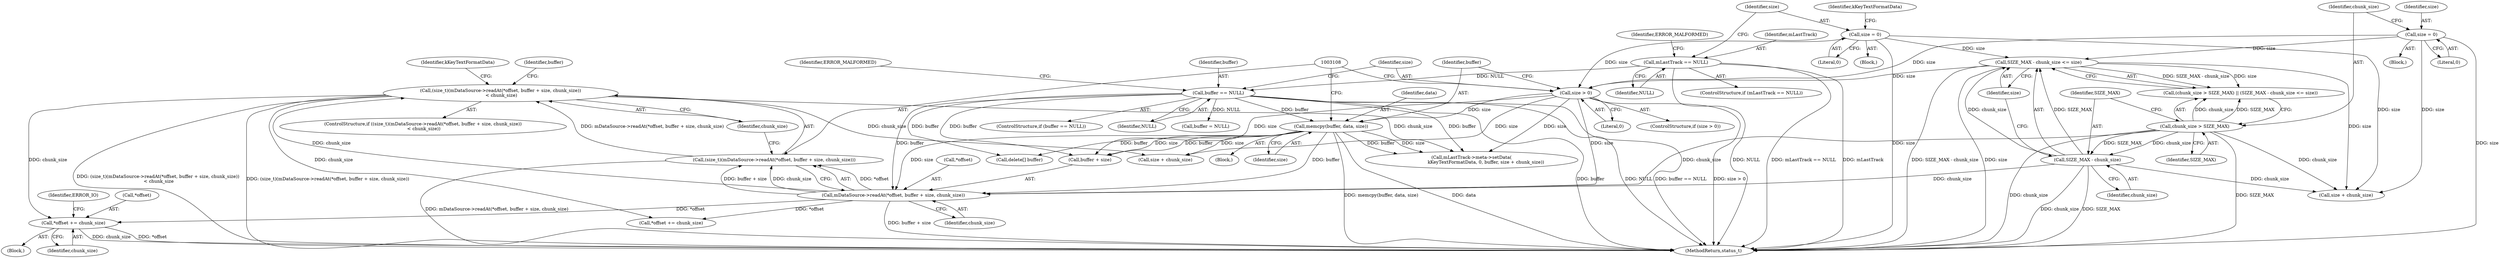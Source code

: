 digraph "0_Android_f81038006b4c59a5a148dcad887371206033c28f_2@pointer" {
"1003123" [label="(Call,*offset += chunk_size)"];
"1003106" [label="(Call,(size_t)(mDataSource->readAt(*offset, buffer + size, chunk_size))\n < chunk_size)"];
"1003107" [label="(Call,(size_t)(mDataSource->readAt(*offset, buffer + size, chunk_size)))"];
"1003109" [label="(Call,mDataSource->readAt(*offset, buffer + size, chunk_size))"];
"1003090" [label="(Call,buffer == NULL)"];
"1003044" [label="(Call,mLastTrack == NULL)"];
"1003101" [label="(Call,memcpy(buffer, data, size))"];
"1003097" [label="(Call,size > 0)"];
"1003052" [label="(Call,size = 0)"];
"1003066" [label="(Call,size = 0)"];
"1003074" [label="(Call,SIZE_MAX - chunk_size <= size)"];
"1003075" [label="(Call,SIZE_MAX - chunk_size)"];
"1003071" [label="(Call,chunk_size > SIZE_MAX)"];
"1003073" [label="(Identifier,SIZE_MAX)"];
"1003065" [label="(Block,)"];
"1003130" [label="(Identifier,kKeyTextFormatData)"];
"1003097" [label="(Call,size > 0)"];
"1003133" [label="(Call,size + chunk_size)"];
"1003098" [label="(Identifier,size)"];
"1003043" [label="(ControlStructure,if (mLastTrack == NULL))"];
"1003052" [label="(Call,size = 0)"];
"1003117" [label="(Block,)"];
"1003289" [label="(MethodReturn,status_t)"];
"1003054" [label="(Literal,0)"];
"1003042" [label="(Block,)"];
"1003129" [label="(Call,mLastTrack->meta->setData(\n                    kKeyTextFormatData, 0, buffer, size + chunk_size))"];
"1003048" [label="(Identifier,ERROR_MALFORMED)"];
"1003070" [label="(Call,(chunk_size > SIZE_MAX) || (SIZE_MAX - chunk_size <= size))"];
"1003119" [label="(Identifier,buffer)"];
"1003071" [label="(Call,chunk_size > SIZE_MAX)"];
"1003124" [label="(Call,*offset)"];
"1003067" [label="(Identifier,size)"];
"1003066" [label="(Call,size = 0)"];
"1003053" [label="(Identifier,size)"];
"1003089" [label="(ControlStructure,if (buffer == NULL))"];
"1003101" [label="(Call,memcpy(buffer, data, size))"];
"1003046" [label="(Identifier,NULL)"];
"1003095" [label="(Identifier,ERROR_MALFORMED)"];
"1003096" [label="(ControlStructure,if (size > 0))"];
"1003110" [label="(Call,*offset)"];
"1003086" [label="(Call,size + chunk_size)"];
"1003109" [label="(Call,mDataSource->readAt(*offset, buffer + size, chunk_size))"];
"1003116" [label="(Identifier,chunk_size)"];
"1003100" [label="(Block,)"];
"1003091" [label="(Identifier,buffer)"];
"1003128" [label="(Identifier,ERROR_IO)"];
"1003138" [label="(Call,*offset += chunk_size)"];
"1003118" [label="(Call,delete[] buffer)"];
"1003076" [label="(Identifier,SIZE_MAX)"];
"1003044" [label="(Call,mLastTrack == NULL)"];
"1003090" [label="(Call,buffer == NULL)"];
"1003074" [label="(Call,SIZE_MAX - chunk_size <= size)"];
"1003126" [label="(Identifier,chunk_size)"];
"1003106" [label="(Call,(size_t)(mDataSource->readAt(*offset, buffer + size, chunk_size))\n < chunk_size)"];
"1003107" [label="(Call,(size_t)(mDataSource->readAt(*offset, buffer + size, chunk_size)))"];
"1003112" [label="(Call,buffer + size)"];
"1003092" [label="(Identifier,NULL)"];
"1003099" [label="(Literal,0)"];
"1003103" [label="(Identifier,data)"];
"1003045" [label="(Identifier,mLastTrack)"];
"1003102" [label="(Identifier,buffer)"];
"1003105" [label="(ControlStructure,if ((size_t)(mDataSource->readAt(*offset, buffer + size, chunk_size))\n < chunk_size))"];
"1003075" [label="(Call,SIZE_MAX - chunk_size)"];
"1003104" [label="(Identifier,size)"];
"1003120" [label="(Call,buffer = NULL)"];
"1003078" [label="(Identifier,size)"];
"1003068" [label="(Literal,0)"];
"1003072" [label="(Identifier,chunk_size)"];
"1003077" [label="(Identifier,chunk_size)"];
"1003123" [label="(Call,*offset += chunk_size)"];
"1003058" [label="(Identifier,kKeyTextFormatData)"];
"1003115" [label="(Identifier,chunk_size)"];
"1003123" -> "1003117"  [label="AST: "];
"1003123" -> "1003126"  [label="CFG: "];
"1003124" -> "1003123"  [label="AST: "];
"1003126" -> "1003123"  [label="AST: "];
"1003128" -> "1003123"  [label="CFG: "];
"1003123" -> "1003289"  [label="DDG: chunk_size"];
"1003123" -> "1003289"  [label="DDG: *offset"];
"1003106" -> "1003123"  [label="DDG: chunk_size"];
"1003109" -> "1003123"  [label="DDG: *offset"];
"1003106" -> "1003105"  [label="AST: "];
"1003106" -> "1003116"  [label="CFG: "];
"1003107" -> "1003106"  [label="AST: "];
"1003116" -> "1003106"  [label="AST: "];
"1003119" -> "1003106"  [label="CFG: "];
"1003130" -> "1003106"  [label="CFG: "];
"1003106" -> "1003289"  [label="DDG: (size_t)(mDataSource->readAt(*offset, buffer + size, chunk_size))"];
"1003106" -> "1003289"  [label="DDG: (size_t)(mDataSource->readAt(*offset, buffer + size, chunk_size))\n < chunk_size"];
"1003107" -> "1003106"  [label="DDG: mDataSource->readAt(*offset, buffer + size, chunk_size)"];
"1003109" -> "1003106"  [label="DDG: chunk_size"];
"1003106" -> "1003129"  [label="DDG: chunk_size"];
"1003106" -> "1003133"  [label="DDG: chunk_size"];
"1003106" -> "1003138"  [label="DDG: chunk_size"];
"1003107" -> "1003109"  [label="CFG: "];
"1003108" -> "1003107"  [label="AST: "];
"1003109" -> "1003107"  [label="AST: "];
"1003116" -> "1003107"  [label="CFG: "];
"1003107" -> "1003289"  [label="DDG: mDataSource->readAt(*offset, buffer + size, chunk_size)"];
"1003109" -> "1003107"  [label="DDG: *offset"];
"1003109" -> "1003107"  [label="DDG: buffer + size"];
"1003109" -> "1003107"  [label="DDG: chunk_size"];
"1003109" -> "1003115"  [label="CFG: "];
"1003110" -> "1003109"  [label="AST: "];
"1003112" -> "1003109"  [label="AST: "];
"1003115" -> "1003109"  [label="AST: "];
"1003109" -> "1003289"  [label="DDG: buffer + size"];
"1003090" -> "1003109"  [label="DDG: buffer"];
"1003101" -> "1003109"  [label="DDG: buffer"];
"1003101" -> "1003109"  [label="DDG: size"];
"1003097" -> "1003109"  [label="DDG: size"];
"1003071" -> "1003109"  [label="DDG: chunk_size"];
"1003075" -> "1003109"  [label="DDG: chunk_size"];
"1003109" -> "1003138"  [label="DDG: *offset"];
"1003090" -> "1003089"  [label="AST: "];
"1003090" -> "1003092"  [label="CFG: "];
"1003091" -> "1003090"  [label="AST: "];
"1003092" -> "1003090"  [label="AST: "];
"1003095" -> "1003090"  [label="CFG: "];
"1003098" -> "1003090"  [label="CFG: "];
"1003090" -> "1003289"  [label="DDG: buffer"];
"1003090" -> "1003289"  [label="DDG: buffer == NULL"];
"1003090" -> "1003289"  [label="DDG: NULL"];
"1003044" -> "1003090"  [label="DDG: NULL"];
"1003090" -> "1003101"  [label="DDG: buffer"];
"1003090" -> "1003112"  [label="DDG: buffer"];
"1003090" -> "1003118"  [label="DDG: buffer"];
"1003090" -> "1003120"  [label="DDG: NULL"];
"1003090" -> "1003129"  [label="DDG: buffer"];
"1003044" -> "1003043"  [label="AST: "];
"1003044" -> "1003046"  [label="CFG: "];
"1003045" -> "1003044"  [label="AST: "];
"1003046" -> "1003044"  [label="AST: "];
"1003048" -> "1003044"  [label="CFG: "];
"1003053" -> "1003044"  [label="CFG: "];
"1003044" -> "1003289"  [label="DDG: NULL"];
"1003044" -> "1003289"  [label="DDG: mLastTrack == NULL"];
"1003044" -> "1003289"  [label="DDG: mLastTrack"];
"1003101" -> "1003100"  [label="AST: "];
"1003101" -> "1003104"  [label="CFG: "];
"1003102" -> "1003101"  [label="AST: "];
"1003103" -> "1003101"  [label="AST: "];
"1003104" -> "1003101"  [label="AST: "];
"1003108" -> "1003101"  [label="CFG: "];
"1003101" -> "1003289"  [label="DDG: memcpy(buffer, data, size)"];
"1003101" -> "1003289"  [label="DDG: data"];
"1003097" -> "1003101"  [label="DDG: size"];
"1003101" -> "1003112"  [label="DDG: buffer"];
"1003101" -> "1003112"  [label="DDG: size"];
"1003101" -> "1003118"  [label="DDG: buffer"];
"1003101" -> "1003129"  [label="DDG: buffer"];
"1003101" -> "1003129"  [label="DDG: size"];
"1003101" -> "1003133"  [label="DDG: size"];
"1003097" -> "1003096"  [label="AST: "];
"1003097" -> "1003099"  [label="CFG: "];
"1003098" -> "1003097"  [label="AST: "];
"1003099" -> "1003097"  [label="AST: "];
"1003102" -> "1003097"  [label="CFG: "];
"1003108" -> "1003097"  [label="CFG: "];
"1003097" -> "1003289"  [label="DDG: size > 0"];
"1003052" -> "1003097"  [label="DDG: size"];
"1003066" -> "1003097"  [label="DDG: size"];
"1003074" -> "1003097"  [label="DDG: size"];
"1003097" -> "1003112"  [label="DDG: size"];
"1003097" -> "1003129"  [label="DDG: size"];
"1003097" -> "1003133"  [label="DDG: size"];
"1003052" -> "1003042"  [label="AST: "];
"1003052" -> "1003054"  [label="CFG: "];
"1003053" -> "1003052"  [label="AST: "];
"1003054" -> "1003052"  [label="AST: "];
"1003058" -> "1003052"  [label="CFG: "];
"1003052" -> "1003289"  [label="DDG: size"];
"1003052" -> "1003074"  [label="DDG: size"];
"1003052" -> "1003086"  [label="DDG: size"];
"1003066" -> "1003065"  [label="AST: "];
"1003066" -> "1003068"  [label="CFG: "];
"1003067" -> "1003066"  [label="AST: "];
"1003068" -> "1003066"  [label="AST: "];
"1003072" -> "1003066"  [label="CFG: "];
"1003066" -> "1003289"  [label="DDG: size"];
"1003066" -> "1003074"  [label="DDG: size"];
"1003066" -> "1003086"  [label="DDG: size"];
"1003074" -> "1003070"  [label="AST: "];
"1003074" -> "1003078"  [label="CFG: "];
"1003075" -> "1003074"  [label="AST: "];
"1003078" -> "1003074"  [label="AST: "];
"1003070" -> "1003074"  [label="CFG: "];
"1003074" -> "1003289"  [label="DDG: SIZE_MAX - chunk_size"];
"1003074" -> "1003289"  [label="DDG: size"];
"1003074" -> "1003070"  [label="DDG: SIZE_MAX - chunk_size"];
"1003074" -> "1003070"  [label="DDG: size"];
"1003075" -> "1003074"  [label="DDG: SIZE_MAX"];
"1003075" -> "1003074"  [label="DDG: chunk_size"];
"1003074" -> "1003086"  [label="DDG: size"];
"1003075" -> "1003077"  [label="CFG: "];
"1003076" -> "1003075"  [label="AST: "];
"1003077" -> "1003075"  [label="AST: "];
"1003078" -> "1003075"  [label="CFG: "];
"1003075" -> "1003289"  [label="DDG: SIZE_MAX"];
"1003075" -> "1003289"  [label="DDG: chunk_size"];
"1003071" -> "1003075"  [label="DDG: SIZE_MAX"];
"1003071" -> "1003075"  [label="DDG: chunk_size"];
"1003075" -> "1003086"  [label="DDG: chunk_size"];
"1003071" -> "1003070"  [label="AST: "];
"1003071" -> "1003073"  [label="CFG: "];
"1003072" -> "1003071"  [label="AST: "];
"1003073" -> "1003071"  [label="AST: "];
"1003076" -> "1003071"  [label="CFG: "];
"1003070" -> "1003071"  [label="CFG: "];
"1003071" -> "1003289"  [label="DDG: chunk_size"];
"1003071" -> "1003289"  [label="DDG: SIZE_MAX"];
"1003071" -> "1003070"  [label="DDG: chunk_size"];
"1003071" -> "1003070"  [label="DDG: SIZE_MAX"];
"1003071" -> "1003086"  [label="DDG: chunk_size"];
}
